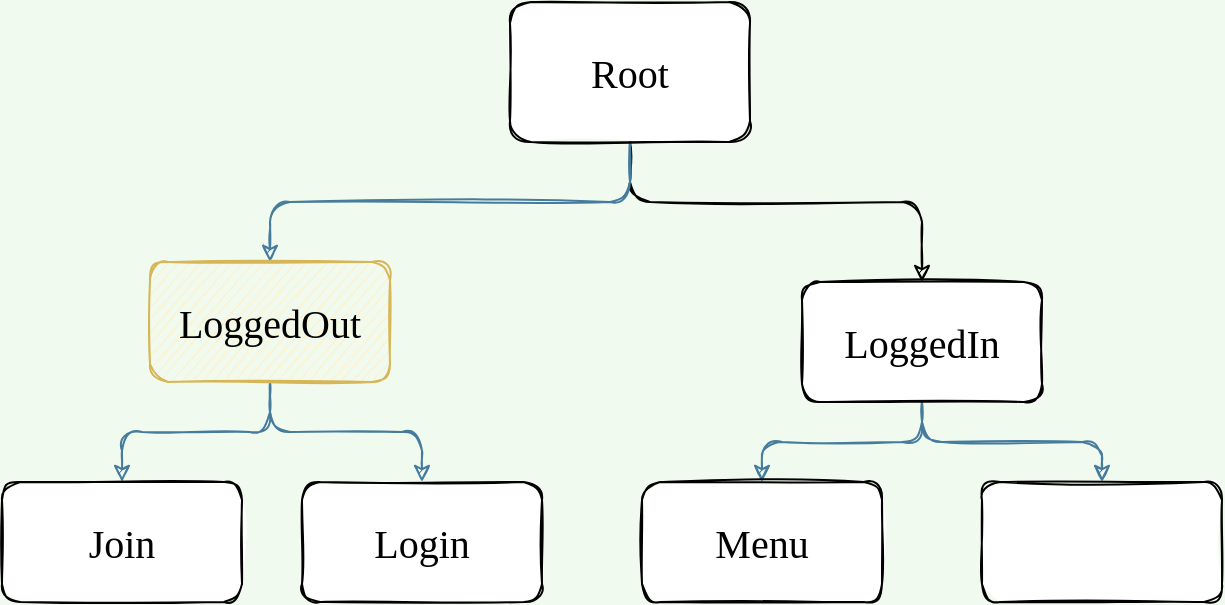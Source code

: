 <mxfile version="13.6.5" type="github">
  <diagram id="laTIVxzu_AwuaDvqxupv" name="Page-1">
    <mxGraphModel dx="1298" dy="1943" grid="1" gridSize="10" guides="1" tooltips="1" connect="1" arrows="1" fold="1" page="1" pageScale="1" pageWidth="827" pageHeight="1169" background="#F1FAEE" math="0" shadow="0">
      <root>
        <mxCell id="0" />
        <mxCell id="1" parent="0" />
        <mxCell id="MxGzjag2qFtxoSXDcd-z-25" style="edgeStyle=orthogonalEdgeStyle;rounded=1;sketch=1;orthogonalLoop=1;jettySize=auto;html=1;fontColor=#1D3557;fontFamily=Comic Sans MS;fontSize=20;" parent="1" source="MxGzjag2qFtxoSXDcd-z-1" target="MxGzjag2qFtxoSXDcd-z-17" edge="1">
          <mxGeometry relative="1" as="geometry">
            <Array as="points">
              <mxPoint x="414" y="-1010" />
            </Array>
          </mxGeometry>
        </mxCell>
        <mxCell id="MxGzjag2qFtxoSXDcd-z-27" style="edgeStyle=orthogonalEdgeStyle;rounded=1;sketch=1;orthogonalLoop=1;jettySize=auto;html=1;strokeColor=#457B9D;fillColor=#A8DADC;fontColor=#1D3557;fontFamily=Comic Sans MS;fontSize=20;" parent="1" source="MxGzjag2qFtxoSXDcd-z-1" target="MxGzjag2qFtxoSXDcd-z-14" edge="1">
          <mxGeometry relative="1" as="geometry">
            <Array as="points">
              <mxPoint x="414" y="-1010" />
              <mxPoint x="234" y="-1010" />
            </Array>
          </mxGeometry>
        </mxCell>
        <mxCell id="MxGzjag2qFtxoSXDcd-z-1" value="&lt;font style=&quot;font-size: 20px;&quot;&gt;Root&lt;/font&gt;" style="whiteSpace=wrap;html=1;rounded=1;sketch=1;fontFamily=Comic Sans MS;fontSize=20;" parent="1" vertex="1">
          <mxGeometry x="354" y="-1110" width="120" height="70" as="geometry" />
        </mxCell>
        <mxCell id="MxGzjag2qFtxoSXDcd-z-29" value="" style="edgeStyle=orthogonalEdgeStyle;rounded=1;sketch=1;orthogonalLoop=1;jettySize=auto;html=1;strokeColor=#457B9D;fillColor=#A8DADC;fontFamily=Comic Sans MS;fontSize=20;fontColor=#1D3557;" parent="1" source="MxGzjag2qFtxoSXDcd-z-14" target="MxGzjag2qFtxoSXDcd-z-28" edge="1">
          <mxGeometry relative="1" as="geometry" />
        </mxCell>
        <mxCell id="MxGzjag2qFtxoSXDcd-z-31" value="" style="edgeStyle=orthogonalEdgeStyle;rounded=1;sketch=1;orthogonalLoop=1;jettySize=auto;html=1;strokeColor=#457B9D;fillColor=#A8DADC;fontFamily=Comic Sans MS;fontSize=20;fontColor=#1D3557;" parent="1" source="MxGzjag2qFtxoSXDcd-z-14" target="MxGzjag2qFtxoSXDcd-z-30" edge="1">
          <mxGeometry relative="1" as="geometry" />
        </mxCell>
        <mxCell id="MxGzjag2qFtxoSXDcd-z-14" value="LoggedOut" style="whiteSpace=wrap;html=1;rounded=1;sketch=1;fontFamily=Comic Sans MS;fontSize=20;fillColor=#fff2cc;strokeColor=#d6b656;" parent="1" vertex="1">
          <mxGeometry x="174" y="-980" width="120" height="60" as="geometry" />
        </mxCell>
        <mxCell id="MxGzjag2qFtxoSXDcd-z-33" value="" style="edgeStyle=orthogonalEdgeStyle;rounded=1;sketch=1;orthogonalLoop=1;jettySize=auto;html=1;strokeColor=#457B9D;fillColor=#A8DADC;fontFamily=Comic Sans MS;fontSize=20;fontColor=#1D3557;" parent="1" source="MxGzjag2qFtxoSXDcd-z-17" target="MxGzjag2qFtxoSXDcd-z-32" edge="1">
          <mxGeometry relative="1" as="geometry" />
        </mxCell>
        <mxCell id="MxGzjag2qFtxoSXDcd-z-35" value="" style="edgeStyle=orthogonalEdgeStyle;rounded=1;sketch=1;orthogonalLoop=1;jettySize=auto;html=1;strokeColor=#457B9D;fillColor=#A8DADC;fontFamily=Comic Sans MS;fontSize=20;fontColor=#1D3557;" parent="1" source="MxGzjag2qFtxoSXDcd-z-17" target="MxGzjag2qFtxoSXDcd-z-34" edge="1">
          <mxGeometry relative="1" as="geometry" />
        </mxCell>
        <mxCell id="MxGzjag2qFtxoSXDcd-z-17" value="LoggedIn" style="whiteSpace=wrap;html=1;rounded=1;sketch=1;fontFamily=Comic Sans MS;fontSize=20;" parent="1" vertex="1">
          <mxGeometry x="500" y="-970" width="120" height="60" as="geometry" />
        </mxCell>
        <mxCell id="MxGzjag2qFtxoSXDcd-z-28" value="Join" style="whiteSpace=wrap;html=1;rounded=1;fontFamily=Comic Sans MS;fontSize=20;sketch=1;" parent="1" vertex="1">
          <mxGeometry x="100" y="-870" width="120" height="60" as="geometry" />
        </mxCell>
        <mxCell id="MxGzjag2qFtxoSXDcd-z-30" value="Login" style="whiteSpace=wrap;html=1;rounded=1;fontFamily=Comic Sans MS;fontSize=20;sketch=1;" parent="1" vertex="1">
          <mxGeometry x="250" y="-870" width="120" height="60" as="geometry" />
        </mxCell>
        <mxCell id="MxGzjag2qFtxoSXDcd-z-32" value="Menu" style="whiteSpace=wrap;html=1;rounded=1;fontFamily=Comic Sans MS;fontSize=20;sketch=1;" parent="1" vertex="1">
          <mxGeometry x="420" y="-870" width="120" height="60" as="geometry" />
        </mxCell>
        <mxCell id="MxGzjag2qFtxoSXDcd-z-34" value="" style="whiteSpace=wrap;html=1;rounded=1;fontFamily=Comic Sans MS;fontSize=20;sketch=1;" parent="1" vertex="1">
          <mxGeometry x="590" y="-870" width="120" height="60" as="geometry" />
        </mxCell>
      </root>
    </mxGraphModel>
  </diagram>
</mxfile>

